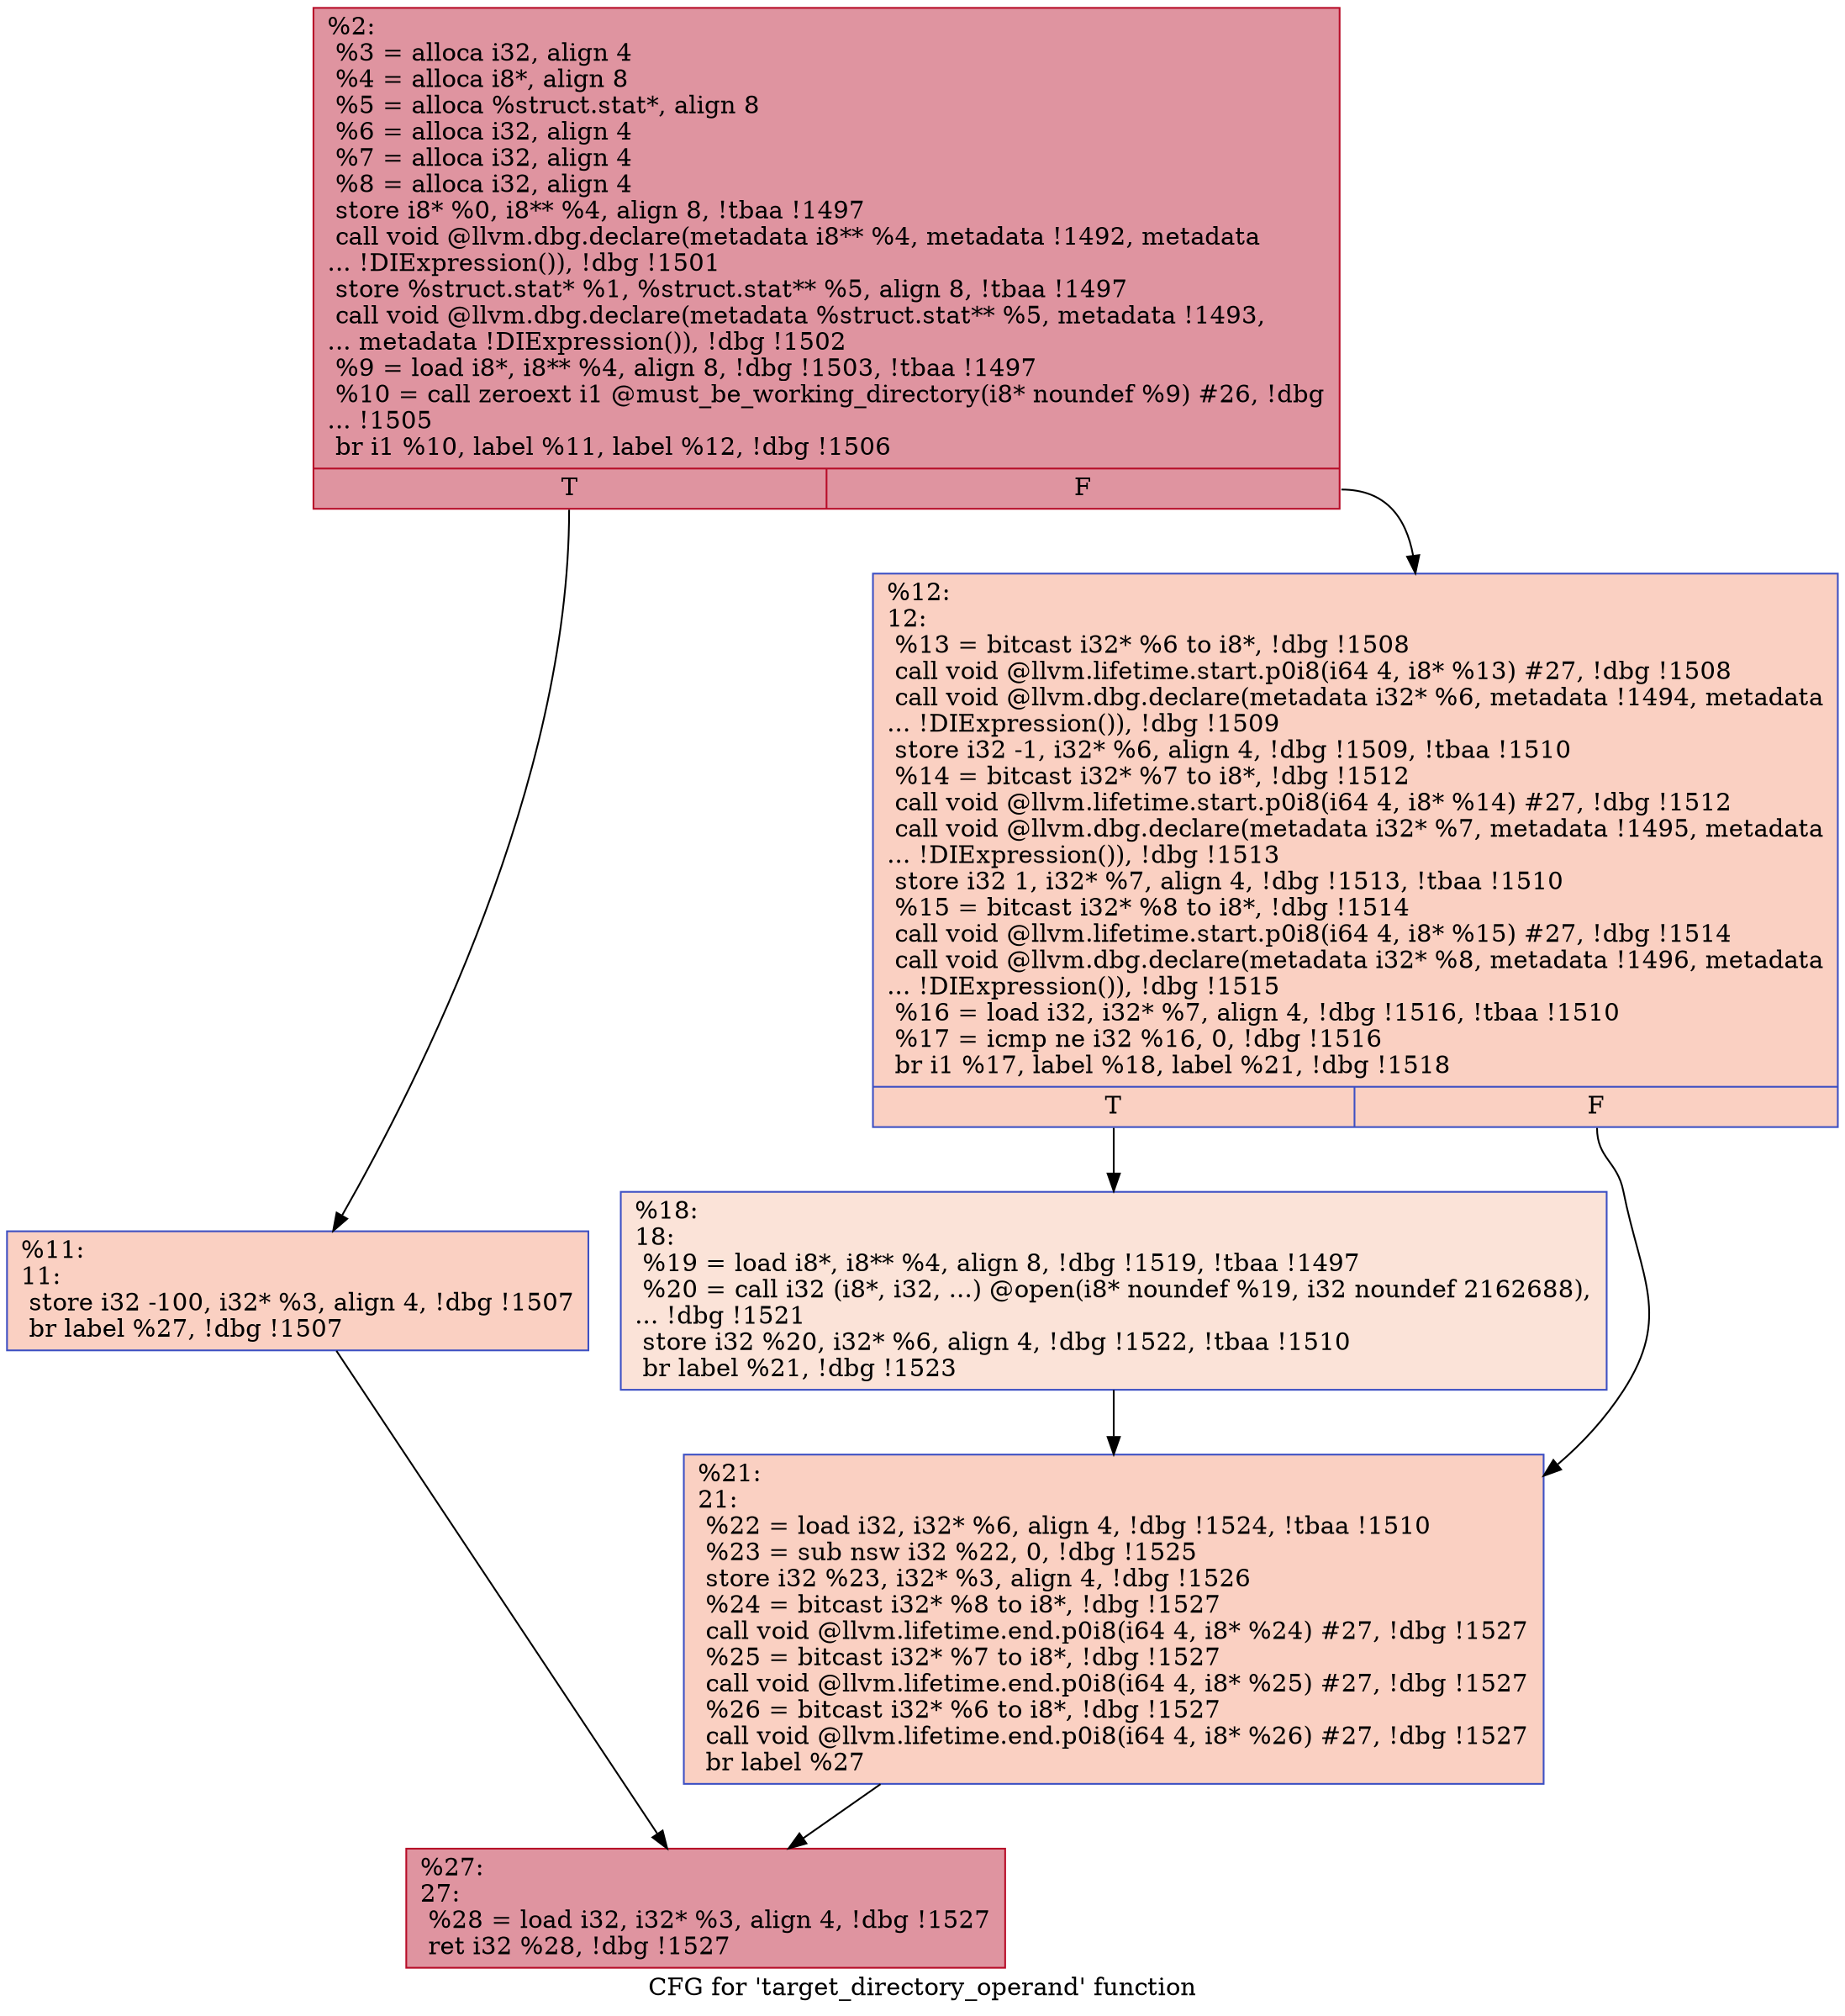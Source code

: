 digraph "CFG for 'target_directory_operand' function" {
	label="CFG for 'target_directory_operand' function";

	Node0x1158780 [shape=record,color="#b70d28ff", style=filled, fillcolor="#b70d2870",label="{%2:\l  %3 = alloca i32, align 4\l  %4 = alloca i8*, align 8\l  %5 = alloca %struct.stat*, align 8\l  %6 = alloca i32, align 4\l  %7 = alloca i32, align 4\l  %8 = alloca i32, align 4\l  store i8* %0, i8** %4, align 8, !tbaa !1497\l  call void @llvm.dbg.declare(metadata i8** %4, metadata !1492, metadata\l... !DIExpression()), !dbg !1501\l  store %struct.stat* %1, %struct.stat** %5, align 8, !tbaa !1497\l  call void @llvm.dbg.declare(metadata %struct.stat** %5, metadata !1493,\l... metadata !DIExpression()), !dbg !1502\l  %9 = load i8*, i8** %4, align 8, !dbg !1503, !tbaa !1497\l  %10 = call zeroext i1 @must_be_working_directory(i8* noundef %9) #26, !dbg\l... !1505\l  br i1 %10, label %11, label %12, !dbg !1506\l|{<s0>T|<s1>F}}"];
	Node0x1158780:s0 -> Node0x1158e90;
	Node0x1158780:s1 -> Node0x1158ee0;
	Node0x1158e90 [shape=record,color="#3d50c3ff", style=filled, fillcolor="#f3947570",label="{%11:\l11:                                               \l  store i32 -100, i32* %3, align 4, !dbg !1507\l  br label %27, !dbg !1507\l}"];
	Node0x1158e90 -> Node0x1158fd0;
	Node0x1158ee0 [shape=record,color="#3d50c3ff", style=filled, fillcolor="#f3947570",label="{%12:\l12:                                               \l  %13 = bitcast i32* %6 to i8*, !dbg !1508\l  call void @llvm.lifetime.start.p0i8(i64 4, i8* %13) #27, !dbg !1508\l  call void @llvm.dbg.declare(metadata i32* %6, metadata !1494, metadata\l... !DIExpression()), !dbg !1509\l  store i32 -1, i32* %6, align 4, !dbg !1509, !tbaa !1510\l  %14 = bitcast i32* %7 to i8*, !dbg !1512\l  call void @llvm.lifetime.start.p0i8(i64 4, i8* %14) #27, !dbg !1512\l  call void @llvm.dbg.declare(metadata i32* %7, metadata !1495, metadata\l... !DIExpression()), !dbg !1513\l  store i32 1, i32* %7, align 4, !dbg !1513, !tbaa !1510\l  %15 = bitcast i32* %8 to i8*, !dbg !1514\l  call void @llvm.lifetime.start.p0i8(i64 4, i8* %15) #27, !dbg !1514\l  call void @llvm.dbg.declare(metadata i32* %8, metadata !1496, metadata\l... !DIExpression()), !dbg !1515\l  %16 = load i32, i32* %7, align 4, !dbg !1516, !tbaa !1510\l  %17 = icmp ne i32 %16, 0, !dbg !1516\l  br i1 %17, label %18, label %21, !dbg !1518\l|{<s0>T|<s1>F}}"];
	Node0x1158ee0:s0 -> Node0x1158f30;
	Node0x1158ee0:s1 -> Node0x1158f80;
	Node0x1158f30 [shape=record,color="#3d50c3ff", style=filled, fillcolor="#f6bfa670",label="{%18:\l18:                                               \l  %19 = load i8*, i8** %4, align 8, !dbg !1519, !tbaa !1497\l  %20 = call i32 (i8*, i32, ...) @open(i8* noundef %19, i32 noundef 2162688),\l... !dbg !1521\l  store i32 %20, i32* %6, align 4, !dbg !1522, !tbaa !1510\l  br label %21, !dbg !1523\l}"];
	Node0x1158f30 -> Node0x1158f80;
	Node0x1158f80 [shape=record,color="#3d50c3ff", style=filled, fillcolor="#f3947570",label="{%21:\l21:                                               \l  %22 = load i32, i32* %6, align 4, !dbg !1524, !tbaa !1510\l  %23 = sub nsw i32 %22, 0, !dbg !1525\l  store i32 %23, i32* %3, align 4, !dbg !1526\l  %24 = bitcast i32* %8 to i8*, !dbg !1527\l  call void @llvm.lifetime.end.p0i8(i64 4, i8* %24) #27, !dbg !1527\l  %25 = bitcast i32* %7 to i8*, !dbg !1527\l  call void @llvm.lifetime.end.p0i8(i64 4, i8* %25) #27, !dbg !1527\l  %26 = bitcast i32* %6 to i8*, !dbg !1527\l  call void @llvm.lifetime.end.p0i8(i64 4, i8* %26) #27, !dbg !1527\l  br label %27\l}"];
	Node0x1158f80 -> Node0x1158fd0;
	Node0x1158fd0 [shape=record,color="#b70d28ff", style=filled, fillcolor="#b70d2870",label="{%27:\l27:                                               \l  %28 = load i32, i32* %3, align 4, !dbg !1527\l  ret i32 %28, !dbg !1527\l}"];
}
